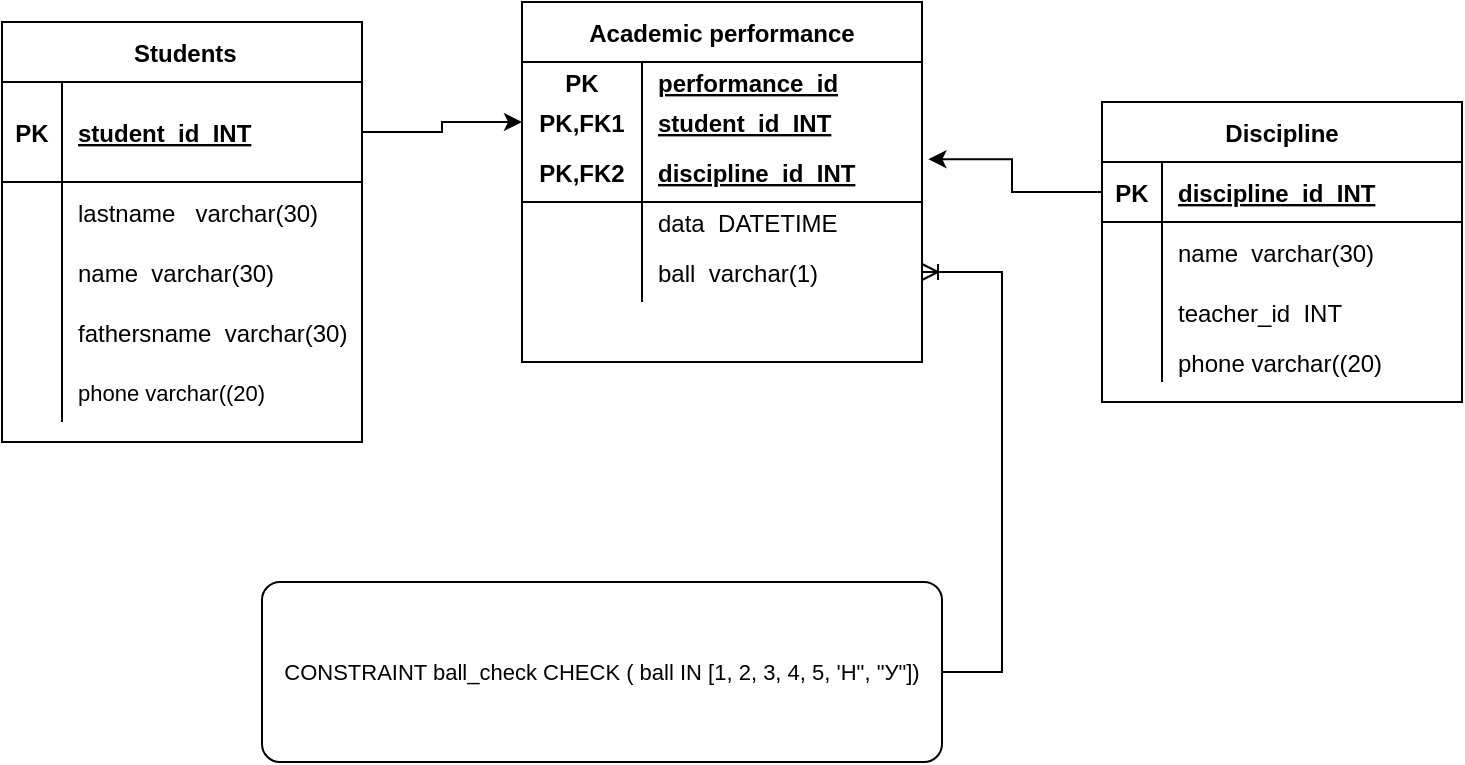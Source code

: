 <mxfile>
    <diagram id="R2lEEEUBdFMjLlhIrx00" name="Page-1">
        <mxGraphModel dx="1113" dy="464" grid="1" gridSize="10" guides="1" tooltips="1" connect="1" arrows="1" fold="1" page="1" pageScale="1" pageWidth="850" pageHeight="1100" math="0" shadow="0" extFonts="Permanent Marker^https://fonts.googleapis.com/css?family=Permanent+Marker">
            <root>
                <mxCell id="0"/>
                <mxCell id="1" parent="0"/>
                <mxCell id="V86aMoIFDK-714bvV5jf-1" value=" Students" style="shape=table;startSize=30;container=1;collapsible=1;childLayout=tableLayout;fixedRows=1;rowLines=0;fontStyle=1;align=center;resizeLast=1;" parent="1" vertex="1">
                    <mxGeometry x="40" y="50" width="180" height="210" as="geometry"/>
                </mxCell>
                <mxCell id="V86aMoIFDK-714bvV5jf-2" value="" style="shape=tableRow;horizontal=0;startSize=0;swimlaneHead=0;swimlaneBody=0;fillColor=none;collapsible=0;dropTarget=0;points=[[0,0.5],[1,0.5]];portConstraint=eastwest;top=0;left=0;right=0;bottom=1;" parent="V86aMoIFDK-714bvV5jf-1" vertex="1">
                    <mxGeometry y="30" width="180" height="50" as="geometry"/>
                </mxCell>
                <mxCell id="V86aMoIFDK-714bvV5jf-3" value="PK" style="shape=partialRectangle;connectable=0;fillColor=none;top=0;left=0;bottom=0;right=0;fontStyle=1;overflow=hidden;" parent="V86aMoIFDK-714bvV5jf-2" vertex="1">
                    <mxGeometry width="30" height="50" as="geometry">
                        <mxRectangle width="30" height="50" as="alternateBounds"/>
                    </mxGeometry>
                </mxCell>
                <mxCell id="V86aMoIFDK-714bvV5jf-4" value="student_id  INT" style="shape=partialRectangle;connectable=0;fillColor=none;top=0;left=0;bottom=0;right=0;align=left;spacingLeft=6;fontStyle=5;overflow=hidden;" parent="V86aMoIFDK-714bvV5jf-2" vertex="1">
                    <mxGeometry x="30" width="150" height="50" as="geometry">
                        <mxRectangle width="150" height="50" as="alternateBounds"/>
                    </mxGeometry>
                </mxCell>
                <mxCell id="V86aMoIFDK-714bvV5jf-5" value="" style="shape=tableRow;horizontal=0;startSize=0;swimlaneHead=0;swimlaneBody=0;fillColor=none;collapsible=0;dropTarget=0;points=[[0,0.5],[1,0.5]];portConstraint=eastwest;top=0;left=0;right=0;bottom=0;" parent="V86aMoIFDK-714bvV5jf-1" vertex="1">
                    <mxGeometry y="80" width="180" height="30" as="geometry"/>
                </mxCell>
                <mxCell id="V86aMoIFDK-714bvV5jf-6" value="" style="shape=partialRectangle;connectable=0;fillColor=none;top=0;left=0;bottom=0;right=0;editable=1;overflow=hidden;" parent="V86aMoIFDK-714bvV5jf-5" vertex="1">
                    <mxGeometry width="30" height="30" as="geometry">
                        <mxRectangle width="30" height="30" as="alternateBounds"/>
                    </mxGeometry>
                </mxCell>
                <mxCell id="V86aMoIFDK-714bvV5jf-7" value="lastname   varchar(30)" style="shape=partialRectangle;connectable=0;fillColor=none;top=0;left=0;bottom=0;right=0;align=left;spacingLeft=6;overflow=hidden;" parent="V86aMoIFDK-714bvV5jf-5" vertex="1">
                    <mxGeometry x="30" width="150" height="30" as="geometry">
                        <mxRectangle width="150" height="30" as="alternateBounds"/>
                    </mxGeometry>
                </mxCell>
                <mxCell id="V86aMoIFDK-714bvV5jf-8" value="" style="shape=tableRow;horizontal=0;startSize=0;swimlaneHead=0;swimlaneBody=0;fillColor=none;collapsible=0;dropTarget=0;points=[[0,0.5],[1,0.5]];portConstraint=eastwest;top=0;left=0;right=0;bottom=0;" parent="V86aMoIFDK-714bvV5jf-1" vertex="1">
                    <mxGeometry y="110" width="180" height="30" as="geometry"/>
                </mxCell>
                <mxCell id="V86aMoIFDK-714bvV5jf-9" value="" style="shape=partialRectangle;connectable=0;fillColor=none;top=0;left=0;bottom=0;right=0;editable=1;overflow=hidden;" parent="V86aMoIFDK-714bvV5jf-8" vertex="1">
                    <mxGeometry width="30" height="30" as="geometry">
                        <mxRectangle width="30" height="30" as="alternateBounds"/>
                    </mxGeometry>
                </mxCell>
                <mxCell id="V86aMoIFDK-714bvV5jf-10" value="name  varchar(30)" style="shape=partialRectangle;connectable=0;fillColor=none;top=0;left=0;bottom=0;right=0;align=left;spacingLeft=6;overflow=hidden;" parent="V86aMoIFDK-714bvV5jf-8" vertex="1">
                    <mxGeometry x="30" width="150" height="30" as="geometry">
                        <mxRectangle width="150" height="30" as="alternateBounds"/>
                    </mxGeometry>
                </mxCell>
                <mxCell id="V86aMoIFDK-714bvV5jf-11" value="" style="shape=tableRow;horizontal=0;startSize=0;swimlaneHead=0;swimlaneBody=0;fillColor=none;collapsible=0;dropTarget=0;points=[[0,0.5],[1,0.5]];portConstraint=eastwest;top=0;left=0;right=0;bottom=0;" parent="V86aMoIFDK-714bvV5jf-1" vertex="1">
                    <mxGeometry y="140" width="180" height="30" as="geometry"/>
                </mxCell>
                <mxCell id="V86aMoIFDK-714bvV5jf-12" value="" style="shape=partialRectangle;connectable=0;fillColor=none;top=0;left=0;bottom=0;right=0;editable=1;overflow=hidden;" parent="V86aMoIFDK-714bvV5jf-11" vertex="1">
                    <mxGeometry width="30" height="30" as="geometry">
                        <mxRectangle width="30" height="30" as="alternateBounds"/>
                    </mxGeometry>
                </mxCell>
                <mxCell id="V86aMoIFDK-714bvV5jf-13" value="fathersname  varchar(30)" style="shape=partialRectangle;connectable=0;fillColor=none;top=0;left=0;bottom=0;right=0;align=left;spacingLeft=6;overflow=hidden;" parent="V86aMoIFDK-714bvV5jf-11" vertex="1">
                    <mxGeometry x="30" width="150" height="30" as="geometry">
                        <mxRectangle width="150" height="30" as="alternateBounds"/>
                    </mxGeometry>
                </mxCell>
                <mxCell id="V86aMoIFDK-714bvV5jf-90" value="" style="shape=tableRow;horizontal=0;startSize=0;swimlaneHead=0;swimlaneBody=0;fillColor=none;collapsible=0;dropTarget=0;points=[[0,0.5],[1,0.5]];portConstraint=eastwest;top=0;left=0;right=0;bottom=0;" parent="V86aMoIFDK-714bvV5jf-1" vertex="1">
                    <mxGeometry y="170" width="180" height="30" as="geometry"/>
                </mxCell>
                <mxCell id="V86aMoIFDK-714bvV5jf-91" value="" style="shape=partialRectangle;connectable=0;fillColor=none;top=0;left=0;bottom=0;right=0;editable=1;overflow=hidden;" parent="V86aMoIFDK-714bvV5jf-90" vertex="1">
                    <mxGeometry width="30" height="30" as="geometry">
                        <mxRectangle width="30" height="30" as="alternateBounds"/>
                    </mxGeometry>
                </mxCell>
                <mxCell id="V86aMoIFDK-714bvV5jf-92" value="phone varchar((20)" style="shape=partialRectangle;connectable=0;fillColor=none;top=0;left=0;bottom=0;right=0;align=left;spacingLeft=6;overflow=hidden;fontSize=11;" parent="V86aMoIFDK-714bvV5jf-90" vertex="1">
                    <mxGeometry x="30" width="150" height="30" as="geometry">
                        <mxRectangle width="150" height="30" as="alternateBounds"/>
                    </mxGeometry>
                </mxCell>
                <mxCell id="V86aMoIFDK-714bvV5jf-14" value="Discipline" style="shape=table;startSize=30;container=1;collapsible=1;childLayout=tableLayout;fixedRows=1;rowLines=0;fontStyle=1;align=center;resizeLast=1;" parent="1" vertex="1">
                    <mxGeometry x="590" y="90" width="180" height="150" as="geometry"/>
                </mxCell>
                <mxCell id="V86aMoIFDK-714bvV5jf-15" value="" style="shape=tableRow;horizontal=0;startSize=0;swimlaneHead=0;swimlaneBody=0;fillColor=none;collapsible=0;dropTarget=0;points=[[0,0.5],[1,0.5]];portConstraint=eastwest;top=0;left=0;right=0;bottom=1;" parent="V86aMoIFDK-714bvV5jf-14" vertex="1">
                    <mxGeometry y="30" width="180" height="30" as="geometry"/>
                </mxCell>
                <mxCell id="V86aMoIFDK-714bvV5jf-16" value="PK" style="shape=partialRectangle;connectable=0;fillColor=none;top=0;left=0;bottom=0;right=0;fontStyle=1;overflow=hidden;" parent="V86aMoIFDK-714bvV5jf-15" vertex="1">
                    <mxGeometry width="30" height="30" as="geometry">
                        <mxRectangle width="30" height="30" as="alternateBounds"/>
                    </mxGeometry>
                </mxCell>
                <mxCell id="V86aMoIFDK-714bvV5jf-17" value="discipline_id  INT" style="shape=partialRectangle;connectable=0;fillColor=none;top=0;left=0;bottom=0;right=0;align=left;spacingLeft=6;fontStyle=5;overflow=hidden;" parent="V86aMoIFDK-714bvV5jf-15" vertex="1">
                    <mxGeometry x="30" width="150" height="30" as="geometry">
                        <mxRectangle width="150" height="30" as="alternateBounds"/>
                    </mxGeometry>
                </mxCell>
                <mxCell id="V86aMoIFDK-714bvV5jf-18" value="" style="shape=tableRow;horizontal=0;startSize=0;swimlaneHead=0;swimlaneBody=0;fillColor=none;collapsible=0;dropTarget=0;points=[[0,0.5],[1,0.5]];portConstraint=eastwest;top=0;left=0;right=0;bottom=0;" parent="V86aMoIFDK-714bvV5jf-14" vertex="1">
                    <mxGeometry y="60" width="180" height="30" as="geometry"/>
                </mxCell>
                <mxCell id="V86aMoIFDK-714bvV5jf-19" value="" style="shape=partialRectangle;connectable=0;fillColor=none;top=0;left=0;bottom=0;right=0;editable=1;overflow=hidden;" parent="V86aMoIFDK-714bvV5jf-18" vertex="1">
                    <mxGeometry width="30" height="30" as="geometry">
                        <mxRectangle width="30" height="30" as="alternateBounds"/>
                    </mxGeometry>
                </mxCell>
                <mxCell id="V86aMoIFDK-714bvV5jf-20" value="name  varchar(30)" style="shape=partialRectangle;connectable=0;fillColor=none;top=0;left=0;bottom=0;right=0;align=left;spacingLeft=6;overflow=hidden;" parent="V86aMoIFDK-714bvV5jf-18" vertex="1">
                    <mxGeometry x="30" width="150" height="30" as="geometry">
                        <mxRectangle width="150" height="30" as="alternateBounds"/>
                    </mxGeometry>
                </mxCell>
                <mxCell id="V86aMoIFDK-714bvV5jf-21" value="" style="shape=tableRow;horizontal=0;startSize=0;swimlaneHead=0;swimlaneBody=0;fillColor=none;collapsible=0;dropTarget=0;points=[[0,0.5],[1,0.5]];portConstraint=eastwest;top=0;left=0;right=0;bottom=0;" parent="V86aMoIFDK-714bvV5jf-14" vertex="1">
                    <mxGeometry y="90" width="180" height="30" as="geometry"/>
                </mxCell>
                <mxCell id="V86aMoIFDK-714bvV5jf-22" value="" style="shape=partialRectangle;connectable=0;fillColor=none;top=0;left=0;bottom=0;right=0;editable=1;overflow=hidden;" parent="V86aMoIFDK-714bvV5jf-21" vertex="1">
                    <mxGeometry width="30" height="30" as="geometry">
                        <mxRectangle width="30" height="30" as="alternateBounds"/>
                    </mxGeometry>
                </mxCell>
                <mxCell id="V86aMoIFDK-714bvV5jf-23" value="teacher_id  INT" style="shape=partialRectangle;connectable=0;fillColor=none;top=0;left=0;bottom=0;right=0;align=left;spacingLeft=6;overflow=hidden;" parent="V86aMoIFDK-714bvV5jf-21" vertex="1">
                    <mxGeometry x="30" width="150" height="30" as="geometry">
                        <mxRectangle width="150" height="30" as="alternateBounds"/>
                    </mxGeometry>
                </mxCell>
                <mxCell id="V86aMoIFDK-714bvV5jf-24" value="" style="shape=tableRow;horizontal=0;startSize=0;swimlaneHead=0;swimlaneBody=0;fillColor=none;collapsible=0;dropTarget=0;points=[[0,0.5],[1,0.5]];portConstraint=eastwest;top=0;left=0;right=0;bottom=0;" parent="V86aMoIFDK-714bvV5jf-14" vertex="1">
                    <mxGeometry y="120" width="180" height="20" as="geometry"/>
                </mxCell>
                <mxCell id="V86aMoIFDK-714bvV5jf-25" value="" style="shape=partialRectangle;connectable=0;fillColor=none;top=0;left=0;bottom=0;right=0;editable=1;overflow=hidden;" parent="V86aMoIFDK-714bvV5jf-24" vertex="1">
                    <mxGeometry width="30" height="20" as="geometry">
                        <mxRectangle width="30" height="20" as="alternateBounds"/>
                    </mxGeometry>
                </mxCell>
                <mxCell id="V86aMoIFDK-714bvV5jf-26" value="phone varchar((20)" style="shape=partialRectangle;connectable=0;fillColor=none;top=0;left=0;bottom=0;right=0;align=left;spacingLeft=6;overflow=hidden;" parent="V86aMoIFDK-714bvV5jf-24" vertex="1">
                    <mxGeometry x="30" width="150" height="20" as="geometry">
                        <mxRectangle width="150" height="20" as="alternateBounds"/>
                    </mxGeometry>
                </mxCell>
                <mxCell id="V86aMoIFDK-714bvV5jf-125" value="Academic performance" style="shape=table;startSize=30;container=1;collapsible=1;childLayout=tableLayout;fixedRows=1;rowLines=0;fontStyle=1;align=center;resizeLast=1;strokeWidth=1;" parent="1" vertex="1">
                    <mxGeometry x="300" y="40" width="200" height="180" as="geometry"/>
                </mxCell>
                <mxCell id="DHED4lioc1wSKIA7BqBo-1" value="" style="shape=tableRow;horizontal=0;startSize=0;swimlaneHead=0;swimlaneBody=0;fillColor=none;collapsible=0;dropTarget=0;points=[[0,0.5],[1,0.5]];portConstraint=eastwest;top=0;left=0;right=0;bottom=0;strokeWidth=1;" parent="V86aMoIFDK-714bvV5jf-125" vertex="1">
                    <mxGeometry y="30" width="200" height="20" as="geometry"/>
                </mxCell>
                <mxCell id="DHED4lioc1wSKIA7BqBo-2" value="PK" style="shape=partialRectangle;connectable=0;fillColor=none;top=0;left=0;bottom=0;right=0;fontStyle=1;overflow=hidden;strokeWidth=1;" parent="DHED4lioc1wSKIA7BqBo-1" vertex="1">
                    <mxGeometry width="60" height="20" as="geometry">
                        <mxRectangle width="60" height="20" as="alternateBounds"/>
                    </mxGeometry>
                </mxCell>
                <mxCell id="DHED4lioc1wSKIA7BqBo-3" value="performance_id" style="shape=partialRectangle;connectable=0;fillColor=none;top=0;left=0;bottom=0;right=0;align=left;spacingLeft=6;fontStyle=5;overflow=hidden;strokeWidth=1;" parent="DHED4lioc1wSKIA7BqBo-1" vertex="1">
                    <mxGeometry x="60" width="140" height="20" as="geometry">
                        <mxRectangle width="140" height="20" as="alternateBounds"/>
                    </mxGeometry>
                </mxCell>
                <mxCell id="V86aMoIFDK-714bvV5jf-126" value="" style="shape=tableRow;horizontal=0;startSize=0;swimlaneHead=0;swimlaneBody=0;fillColor=none;collapsible=0;dropTarget=0;points=[[0,0.5],[1,0.5]];portConstraint=eastwest;top=0;left=0;right=0;bottom=0;strokeWidth=1;" parent="V86aMoIFDK-714bvV5jf-125" vertex="1">
                    <mxGeometry y="50" width="200" height="20" as="geometry"/>
                </mxCell>
                <mxCell id="V86aMoIFDK-714bvV5jf-127" value="PK,FK1" style="shape=partialRectangle;connectable=0;fillColor=none;top=0;left=0;bottom=0;right=0;fontStyle=1;overflow=hidden;strokeWidth=1;" parent="V86aMoIFDK-714bvV5jf-126" vertex="1">
                    <mxGeometry width="60" height="20" as="geometry">
                        <mxRectangle width="60" height="20" as="alternateBounds"/>
                    </mxGeometry>
                </mxCell>
                <mxCell id="V86aMoIFDK-714bvV5jf-128" value="student_id  INT" style="shape=partialRectangle;connectable=0;fillColor=none;top=0;left=0;bottom=0;right=0;align=left;spacingLeft=6;fontStyle=5;overflow=hidden;strokeWidth=1;" parent="V86aMoIFDK-714bvV5jf-126" vertex="1">
                    <mxGeometry x="60" width="140" height="20" as="geometry">
                        <mxRectangle width="140" height="20" as="alternateBounds"/>
                    </mxGeometry>
                </mxCell>
                <mxCell id="V86aMoIFDK-714bvV5jf-129" value="" style="shape=tableRow;horizontal=0;startSize=0;swimlaneHead=0;swimlaneBody=0;fillColor=none;collapsible=0;dropTarget=0;points=[[0,0.5],[1,0.5]];portConstraint=eastwest;top=0;left=0;right=0;bottom=1;strokeWidth=1;" parent="V86aMoIFDK-714bvV5jf-125" vertex="1">
                    <mxGeometry y="70" width="200" height="30" as="geometry"/>
                </mxCell>
                <mxCell id="V86aMoIFDK-714bvV5jf-130" value="PK,FK2" style="shape=partialRectangle;connectable=0;fillColor=none;top=0;left=0;bottom=0;right=0;fontStyle=1;overflow=hidden;strokeWidth=1;" parent="V86aMoIFDK-714bvV5jf-129" vertex="1">
                    <mxGeometry width="60" height="30" as="geometry">
                        <mxRectangle width="60" height="30" as="alternateBounds"/>
                    </mxGeometry>
                </mxCell>
                <mxCell id="V86aMoIFDK-714bvV5jf-131" value="discipline_id  INT" style="shape=partialRectangle;connectable=0;fillColor=none;top=0;left=0;bottom=0;right=0;align=left;spacingLeft=6;fontStyle=5;overflow=hidden;strokeWidth=1;" parent="V86aMoIFDK-714bvV5jf-129" vertex="1">
                    <mxGeometry x="60" width="140" height="30" as="geometry">
                        <mxRectangle width="140" height="30" as="alternateBounds"/>
                    </mxGeometry>
                </mxCell>
                <mxCell id="V86aMoIFDK-714bvV5jf-132" value="" style="shape=tableRow;horizontal=0;startSize=0;swimlaneHead=0;swimlaneBody=0;fillColor=none;collapsible=0;dropTarget=0;points=[[0,0.5],[1,0.5]];portConstraint=eastwest;top=0;left=0;right=0;bottom=0;strokeWidth=1;" parent="V86aMoIFDK-714bvV5jf-125" vertex="1">
                    <mxGeometry y="100" width="200" height="20" as="geometry"/>
                </mxCell>
                <mxCell id="V86aMoIFDK-714bvV5jf-133" value="" style="shape=partialRectangle;connectable=0;fillColor=none;top=0;left=0;bottom=0;right=0;editable=1;overflow=hidden;strokeWidth=1;" parent="V86aMoIFDK-714bvV5jf-132" vertex="1">
                    <mxGeometry width="60" height="20" as="geometry">
                        <mxRectangle width="60" height="20" as="alternateBounds"/>
                    </mxGeometry>
                </mxCell>
                <mxCell id="V86aMoIFDK-714bvV5jf-134" value="data  DATETIME" style="shape=partialRectangle;connectable=0;fillColor=none;top=0;left=0;bottom=0;right=0;align=left;spacingLeft=6;overflow=hidden;strokeWidth=1;" parent="V86aMoIFDK-714bvV5jf-132" vertex="1">
                    <mxGeometry x="60" width="140" height="20" as="geometry">
                        <mxRectangle width="140" height="20" as="alternateBounds"/>
                    </mxGeometry>
                </mxCell>
                <mxCell id="V86aMoIFDK-714bvV5jf-135" value="" style="shape=tableRow;horizontal=0;startSize=0;swimlaneHead=0;swimlaneBody=0;fillColor=none;collapsible=0;dropTarget=0;points=[[0,0.5],[1,0.5]];portConstraint=eastwest;top=0;left=0;right=0;bottom=0;strokeWidth=1;" parent="V86aMoIFDK-714bvV5jf-125" vertex="1">
                    <mxGeometry y="120" width="200" height="30" as="geometry"/>
                </mxCell>
                <mxCell id="V86aMoIFDK-714bvV5jf-136" value="" style="shape=partialRectangle;connectable=0;fillColor=none;top=0;left=0;bottom=0;right=0;editable=1;overflow=hidden;strokeWidth=1;" parent="V86aMoIFDK-714bvV5jf-135" vertex="1">
                    <mxGeometry width="60" height="30" as="geometry">
                        <mxRectangle width="60" height="30" as="alternateBounds"/>
                    </mxGeometry>
                </mxCell>
                <mxCell id="V86aMoIFDK-714bvV5jf-137" value="ball  varchar(1)" style="shape=partialRectangle;connectable=0;fillColor=none;top=0;left=0;bottom=0;right=0;align=left;spacingLeft=6;overflow=hidden;strokeWidth=1;" parent="V86aMoIFDK-714bvV5jf-135" vertex="1">
                    <mxGeometry x="60" width="140" height="30" as="geometry">
                        <mxRectangle width="140" height="30" as="alternateBounds"/>
                    </mxGeometry>
                </mxCell>
                <mxCell id="V86aMoIFDK-714bvV5jf-155" style="edgeStyle=orthogonalEdgeStyle;rounded=0;orthogonalLoop=1;jettySize=auto;html=1;entryX=0;entryY=0.5;entryDx=0;entryDy=0;fontSize=11;" parent="1" source="V86aMoIFDK-714bvV5jf-2" target="V86aMoIFDK-714bvV5jf-126" edge="1">
                    <mxGeometry relative="1" as="geometry"/>
                </mxCell>
                <mxCell id="V86aMoIFDK-714bvV5jf-156" style="edgeStyle=orthogonalEdgeStyle;rounded=0;orthogonalLoop=1;jettySize=auto;html=1;exitX=0;exitY=0.5;exitDx=0;exitDy=0;entryX=1.016;entryY=0.287;entryDx=0;entryDy=0;entryPerimeter=0;fontSize=11;" parent="1" source="V86aMoIFDK-714bvV5jf-15" target="V86aMoIFDK-714bvV5jf-129" edge="1">
                    <mxGeometry relative="1" as="geometry"/>
                </mxCell>
                <mxCell id="DHED4lioc1wSKIA7BqBo-4" value="CONSTRAINT ball_check CHECK ( ball IN [1, 2, 3, 4, 5, 'Н&quot;, &quot;У&quot;])" style="rounded=1;arcSize=10;whiteSpace=wrap;html=1;align=center;fontSize=11;strokeWidth=1;" parent="1" vertex="1">
                    <mxGeometry x="170" y="330" width="340" height="90" as="geometry"/>
                </mxCell>
                <mxCell id="DHED4lioc1wSKIA7BqBo-5" value="" style="edgeStyle=entityRelationEdgeStyle;fontSize=12;html=1;endArrow=ERoneToMany;rounded=0;entryX=1;entryY=0.5;entryDx=0;entryDy=0;" parent="1" source="DHED4lioc1wSKIA7BqBo-4" target="V86aMoIFDK-714bvV5jf-135" edge="1">
                    <mxGeometry width="100" height="100" relative="1" as="geometry">
                        <mxPoint x="359" y="270" as="sourcePoint"/>
                        <mxPoint x="459" y="170" as="targetPoint"/>
                    </mxGeometry>
                </mxCell>
            </root>
        </mxGraphModel>
    </diagram>
</mxfile>